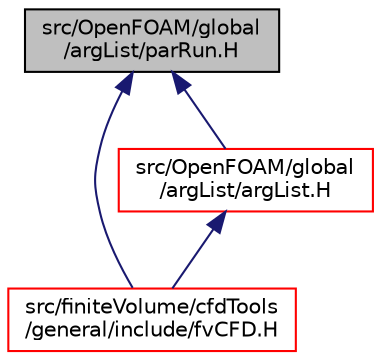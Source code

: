 digraph "src/OpenFOAM/global/argList/parRun.H"
{
  bgcolor="transparent";
  edge [fontname="Helvetica",fontsize="10",labelfontname="Helvetica",labelfontsize="10"];
  node [fontname="Helvetica",fontsize="10",shape=record];
  Node1 [label="src/OpenFOAM/global\l/argList/parRun.H",height=0.2,width=0.4,color="black", fillcolor="grey75", style="filled", fontcolor="black"];
  Node1 -> Node2 [dir="back",color="midnightblue",fontsize="10",style="solid",fontname="Helvetica"];
  Node2 [label="src/finiteVolume/cfdTools\l/general/include/fvCFD.H",height=0.2,width=0.4,color="red",URL="$a05212.html"];
  Node1 -> Node3 [dir="back",color="midnightblue",fontsize="10",style="solid",fontname="Helvetica"];
  Node3 [label="src/OpenFOAM/global\l/argList/argList.H",height=0.2,width=0.4,color="red",URL="$a08456.html"];
  Node3 -> Node2 [dir="back",color="midnightblue",fontsize="10",style="solid",fontname="Helvetica"];
}
